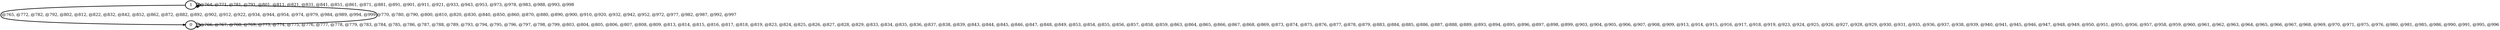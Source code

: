 digraph G {
        node [style=rounded, penwidth=3, fontsize=20, shape=oval];
        "1" -> "1" [label="@764, @771, @781, @791, @801, @811, @821, @831, @841, @851, @861, @871, @881, @891, @901, @911, @921, @933, @943, @953, @973, @978, @983, @988, @993, @998", color=black,arrowsize=1,style=bold,penwidth=3,fontsize=20];
"1" -> "0" [label="@765, @772, @782, @792, @802, @812, @822, @832, @842, @852, @862, @872, @882, @892, @902, @912, @922, @934, @944, @954, @974, @979, @984, @989, @994, @999", color=black,arrowsize=1,style=bold,penwidth=3,fontsize=20];
"0" -> "0" [label="@766, @767, @768, @769, @773, @774, @775, @776, @777, @778, @779, @783, @784, @785, @786, @787, @788, @789, @793, @794, @795, @796, @797, @798, @799, @803, @804, @805, @806, @807, @808, @809, @813, @814, @815, @816, @817, @818, @819, @823, @824, @825, @826, @827, @828, @829, @833, @834, @835, @836, @837, @838, @839, @843, @844, @845, @846, @847, @848, @849, @853, @854, @855, @856, @857, @858, @859, @863, @864, @865, @866, @867, @868, @869, @873, @874, @875, @876, @877, @878, @879, @883, @884, @885, @886, @887, @888, @889, @893, @894, @895, @896, @897, @898, @899, @903, @904, @905, @906, @907, @908, @909, @913, @914, @915, @916, @917, @918, @919, @923, @924, @925, @926, @927, @928, @929, @930, @931, @935, @936, @937, @938, @939, @940, @941, @945, @946, @947, @948, @949, @950, @951, @955, @956, @957, @958, @959, @960, @961, @962, @963, @964, @965, @966, @967, @968, @969, @970, @971, @975, @976, @980, @981, @985, @986, @990, @991, @995, @996", color=black,arrowsize=1,style=bold,penwidth=3,fontsize=20];
"0" -> "1" [label="@770, @780, @790, @800, @810, @820, @830, @840, @850, @860, @870, @880, @890, @900, @910, @920, @932, @942, @952, @972, @977, @982, @987, @992, @997", color=black,arrowsize=1,style=bold,penwidth=3,fontsize=20];
}

